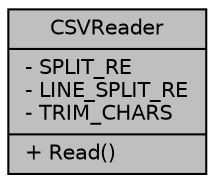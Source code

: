 digraph "CSVReader"
{
 // LATEX_PDF_SIZE
  edge [fontname="Helvetica",fontsize="10",labelfontname="Helvetica",labelfontsize="10"];
  node [fontname="Helvetica",fontsize="10",shape=record];
  Node1 [label="{CSVReader\n|- SPLIT_RE\l- LINE_SPLIT_RE\l- TRIM_CHARS\l|+ Read()\l}",height=0.2,width=0.4,color="black", fillcolor="grey75", style="filled", fontcolor="black",tooltip=" "];
}
